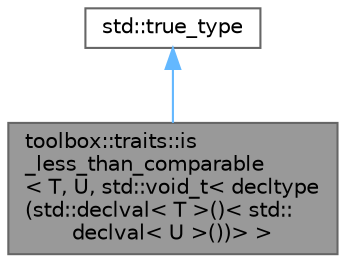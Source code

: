 digraph "toolbox::traits::is_less_than_comparable&lt; T, U, std::void_t&lt; decltype(std::declval&lt; T &gt;()&lt; std::declval&lt; U &gt;())&gt; &gt;"
{
 // LATEX_PDF_SIZE
  bgcolor="transparent";
  edge [fontname=Helvetica,fontsize=10,labelfontname=Helvetica,labelfontsize=10];
  node [fontname=Helvetica,fontsize=10,shape=box,height=0.2,width=0.4];
  Node1 [id="Node000001",label="toolbox::traits::is\l_less_than_comparable\l\< T, U, std::void_t\< decltype\l(std::declval\< T \>()\< std::\ldeclval\< U \>())\> \>",height=0.2,width=0.4,color="gray40", fillcolor="grey60", style="filled", fontcolor="black",tooltip="is_less_than_comparable 的特化：当T和U支持<运算符时为true_type/Specialization of is_less_than_comparable: true_typ..."];
  Node2 -> Node1 [id="edge1_Node000001_Node000002",dir="back",color="steelblue1",style="solid",tooltip=" "];
  Node2 [id="Node000002",label="std::true_type",height=0.2,width=0.4,color="gray40", fillcolor="white", style="filled",tooltip=" "];
}
